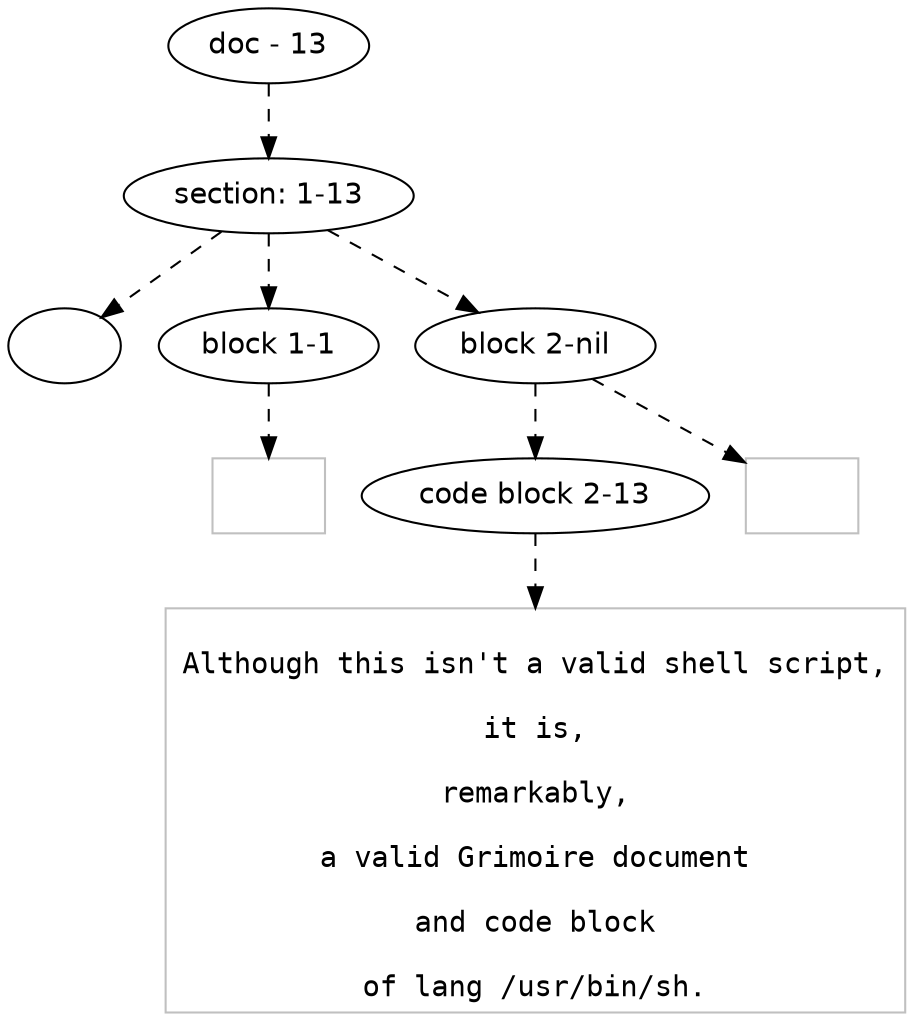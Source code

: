 digraph hierarchy {

node [fontname=Helvetica]
edge [style=dashed]

doc_0 [label="doc - 13"]

doc_0 -> { section_1}
{rank=same; section_1}

section_1 [label="section: 1-13"]

section_1 -> { header_2 block_3 block_4}
{rank=same; header_2 block_3 block_4}

header_2 [label=""]
block_3 [label="block 1-1"]
block_4 [label="block 2-nil"]


block_3 -> leaf_5
leaf_5  [color=Gray,shape=rectangle,fontname=Inconsolata,label=""]block_4 -> { codeblock_6}
{rank=same; codeblock_6}

codeblock_6 [label="code block 2-13"]


codeblock_6 -> leaf_7
leaf_7  [color=Gray,shape=rectangle,fontname=Inconsolata,label="
Although this isn't a valid shell script,

it is,

remarkably,

a valid Grimoire document

and code block

of lang /usr/bin/sh.
"]
block_4 -> leaf_8
leaf_8  [color=Gray,shape=rectangle,fontname=Inconsolata,label=""]
}
